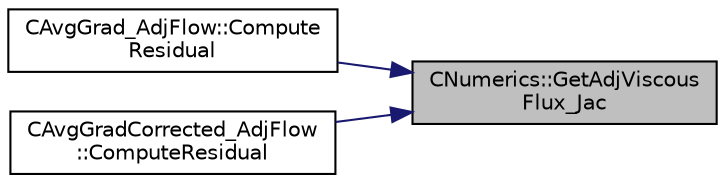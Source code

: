 digraph "CNumerics::GetAdjViscousFlux_Jac"
{
 // LATEX_PDF_SIZE
  edge [fontname="Helvetica",fontsize="10",labelfontname="Helvetica",labelfontsize="10"];
  node [fontname="Helvetica",fontsize="10",shape=record];
  rankdir="RL";
  Node1 [label="CNumerics::GetAdjViscous\lFlux_Jac",height=0.2,width=0.4,color="black", fillcolor="grey75", style="filled", fontcolor="black",tooltip="Compute viscous residual and jacobian."];
  Node1 -> Node2 [dir="back",color="midnightblue",fontsize="10",style="solid",fontname="Helvetica"];
  Node2 [label="CAvgGrad_AdjFlow::Compute\lResidual",height=0.2,width=0.4,color="black", fillcolor="white", style="filled",URL="$classCAvgGrad__AdjFlow.html#aaf8a81428299b85f7e6a08c26389bae4",tooltip="Residual computation."];
  Node1 -> Node3 [dir="back",color="midnightblue",fontsize="10",style="solid",fontname="Helvetica"];
  Node3 [label="CAvgGradCorrected_AdjFlow\l::ComputeResidual",height=0.2,width=0.4,color="black", fillcolor="white", style="filled",URL="$classCAvgGradCorrected__AdjFlow.html#a57c234e2f8ce58a578223d5b39c8bdf5",tooltip="Compute the adjoint flow viscous residual in a non-conservative way using an average of gradients and..."];
}
